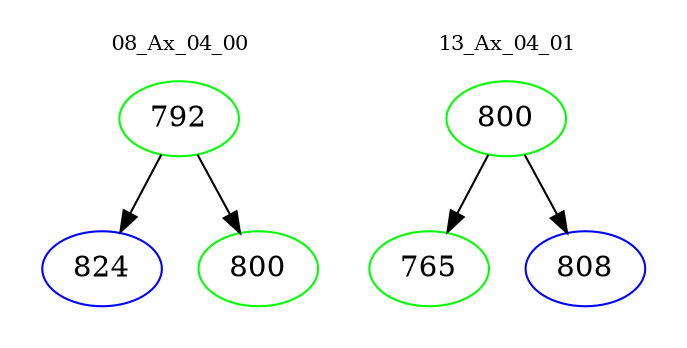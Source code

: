 digraph{
subgraph cluster_0 {
color = white
label = "08_Ax_04_00";
fontsize=10;
T0_792 [label="792", color="green"]
T0_792 -> T0_824 [color="black"]
T0_824 [label="824", color="blue"]
T0_792 -> T0_800 [color="black"]
T0_800 [label="800", color="green"]
}
subgraph cluster_1 {
color = white
label = "13_Ax_04_01";
fontsize=10;
T1_800 [label="800", color="green"]
T1_800 -> T1_765 [color="black"]
T1_765 [label="765", color="green"]
T1_800 -> T1_808 [color="black"]
T1_808 [label="808", color="blue"]
}
}

